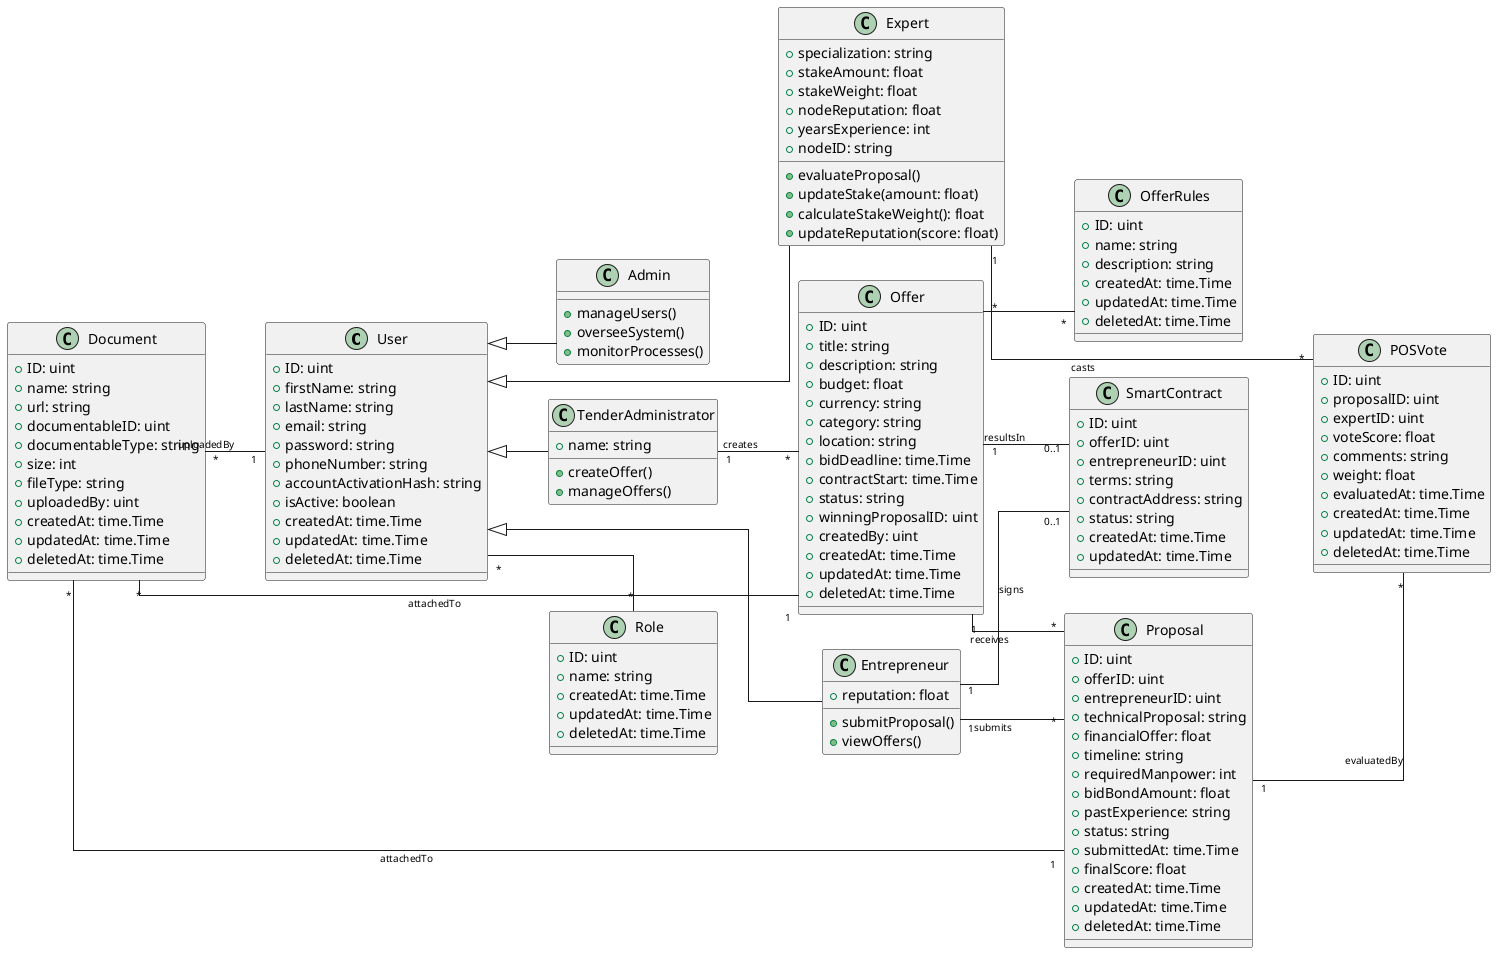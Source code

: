 @startuml class
left to right direction
skinparam linetype ortho
skinparam ArrowFontSize 10

class User {
  +ID: uint
  +firstName: string
  +lastName: string
  +email: string
  +password: string
  +phoneNumber: string
  +accountActivationHash: string
  +isActive: boolean
  +createdAt: time.Time
  +updatedAt: time.Time
  +deletedAt: time.Time
}

class Admin {
  +manageUsers()
  +overseeSystem()
  +monitorProcesses()
}

class Entrepreneur {
  +reputation: float
  +submitProposal()
  +viewOffers()
}

class TenderAdministrator {
  +name: string
  +createOffer()
  +manageOffers()
}

' Expanded Expert class to include additional proof-of-stake properties
class Expert {
  +specialization: string
  +stakeAmount: float
  +stakeWeight: float
  +nodeReputation: float
  +yearsExperience: int
  +nodeID: string
  +evaluateProposal()
  +updateStake(amount: float)
  +calculateStakeWeight(): float
  +updateReputation(score: float)
}

class Role {
  +ID: uint
  +name: string
  +createdAt: time.Time
  +updatedAt: time.Time
  +deletedAt: time.Time
}

class Offer {
  +ID: uint
  +title: string
  +description: string
  +budget: float
  +currency: string
  +category: string
  +location: string
  +bidDeadline: time.Time
  +contractStart: time.Time
  +status: string
  +winningProposalID: uint
  +createdBy: uint
  +createdAt: time.Time
  +updatedAt: time.Time
  +deletedAt: time.Time
}

' Updated Proposal class based on Algerian public tender practices
class Proposal {
  +ID: uint
  +offerID: uint
  +entrepreneurID: uint
  +technicalProposal: string     
  +financialOffer: float         
  +timeline: string              
  +requiredManpower: int         
  +bidBondAmount: float            
  +pastExperience: string          
  +status: string
  +submittedAt: time.Time
  +finalScore: float
  +createdAt: time.Time
  +updatedAt: time.Time
  +deletedAt: time.Time
}

class POSVote {
  +ID: uint
  +proposalID: uint
  +expertID: uint
  +voteScore: float
  +comments: string
  +weight: float
  +evaluatedAt: time.Time
  +createdAt: time.Time
  +updatedAt: time.Time
  +deletedAt: time.Time
}

class Document {
  +ID: uint
  +name: string
  +url: string
  +documentableID: uint
  +documentableType: string
  +size: int
  +fileType: string
  +uploadedBy: uint
  +createdAt: time.Time
  +updatedAt: time.Time
  +deletedAt: time.Time
}

class OfferRules {
  +ID: uint
  +name: string
  +description: string
  +createdAt: time.Time
  +updatedAt: time.Time
  +deletedAt: time.Time
}

class SmartContract {
  +ID: uint
  +offerID: uint
  +entrepreneurID: uint
  +terms: string
  +contractAddress: string
  +status: string
  +createdAt: time.Time
  +updatedAt: time.Time
}

User <|-- Admin
User <|-- Entrepreneur
User <|-- TenderAdministrator
User <|-- Expert

User "*" -- "*" Role

TenderAdministrator "1" -- "*" Offer : creates
Entrepreneur "1" -- "*" Proposal : submits
Offer "1" -- "*" Proposal : receives
Expert "1" -- "*" POSVote : casts
Proposal "1" -- "*" POSVote : evaluatedBy

Offer "1" -- "0..1" SmartContract : resultsIn
Entrepreneur "1" -- "0..1" SmartContract : signs

Offer "*" -- "*" OfferRules
Document "*" -- "1" Offer : attachedTo
Document "*" -- "1" Proposal : attachedTo
Document "*" -- "1" User : uploadedBy

@enduml
